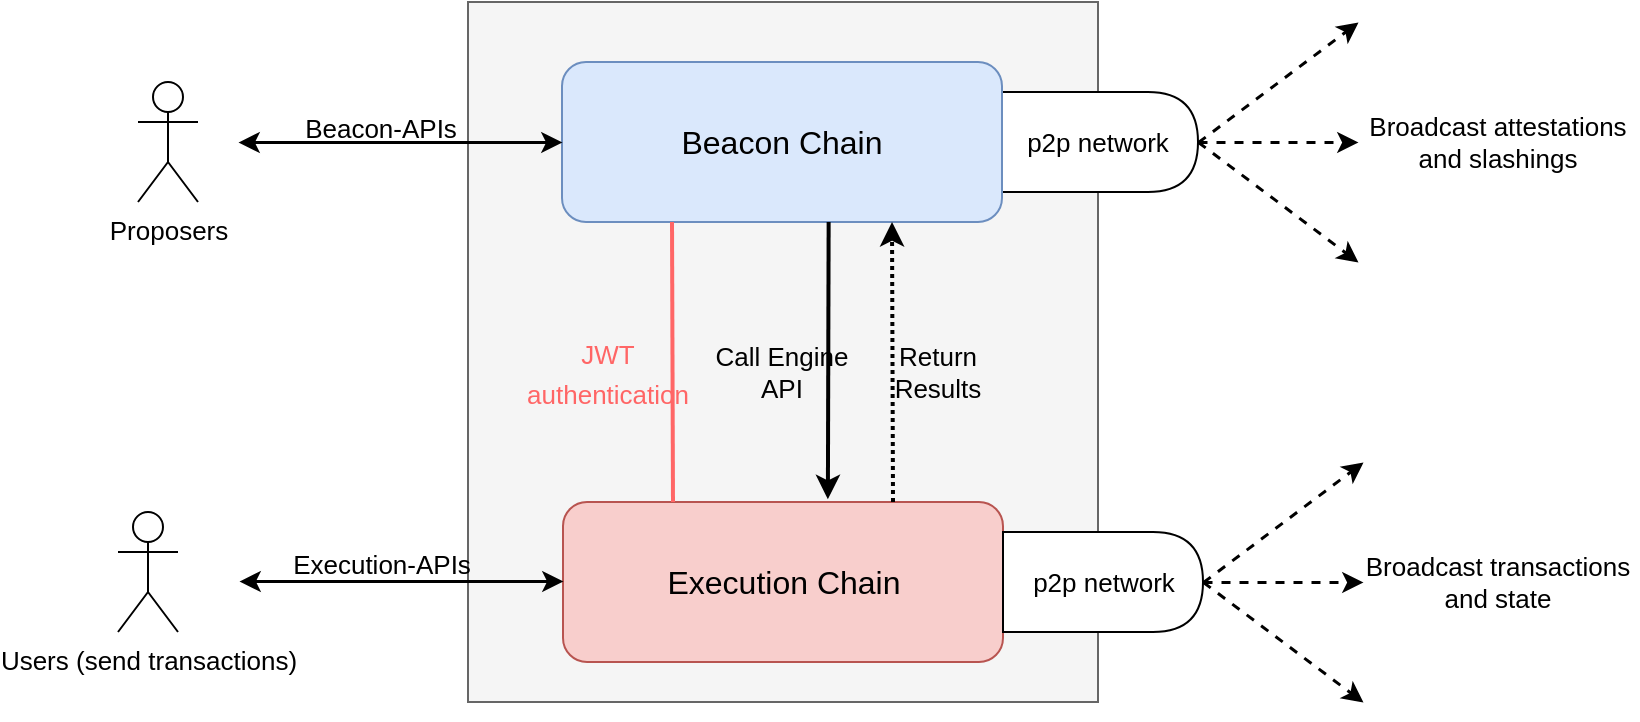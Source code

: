 <mxfile version="20.3.3" type="github">
  <diagram id="p_LxvQXhGV9DOHsNAZXa" name="Page-1">
    <mxGraphModel dx="2276" dy="794" grid="1" gridSize="10" guides="1" tooltips="1" connect="1" arrows="1" fold="1" page="1" pageScale="1" pageWidth="850" pageHeight="1100" math="0" shadow="0">
      <root>
        <mxCell id="0" />
        <mxCell id="1" parent="0" />
        <mxCell id="Y_9VovuDxhxg9TztB7sc-3" value="" style="rounded=0;whiteSpace=wrap;html=1;fillColor=#f5f5f5;fontColor=#333333;strokeColor=#666666;" vertex="1" parent="1">
          <mxGeometry x="155" y="190" width="315" height="350" as="geometry" />
        </mxCell>
        <mxCell id="Y_9VovuDxhxg9TztB7sc-21" value="&lt;font color=&quot;#000000&quot;&gt;p2p network&lt;/font&gt;" style="shape=delay;whiteSpace=wrap;html=1;fontSize=13;fontColor=#FF6666;" vertex="1" parent="1">
          <mxGeometry x="420" y="235" width="100" height="50" as="geometry" />
        </mxCell>
        <mxCell id="Y_9VovuDxhxg9TztB7sc-4" value="&lt;font style=&quot;font-size: 16px;&quot;&gt;Beacon Chain&lt;/font&gt;" style="rounded=1;whiteSpace=wrap;html=1;fillColor=#dae8fc;strokeColor=#6c8ebf;" vertex="1" parent="1">
          <mxGeometry x="202" y="220" width="220" height="80" as="geometry" />
        </mxCell>
        <mxCell id="Y_9VovuDxhxg9TztB7sc-5" value="&lt;font style=&quot;font-size: 16px;&quot;&gt;Execution Chain&lt;/font&gt;" style="rounded=1;whiteSpace=wrap;html=1;fillColor=#f8cecc;strokeColor=#b85450;" vertex="1" parent="1">
          <mxGeometry x="202.5" y="440" width="220" height="80" as="geometry" />
        </mxCell>
        <mxCell id="Y_9VovuDxhxg9TztB7sc-9" value="" style="endArrow=none;html=1;rounded=0;strokeColor=#FF6666;strokeWidth=2;fontSize=16;entryX=0.25;entryY=1;entryDx=0;entryDy=0;exitX=0.25;exitY=0;exitDx=0;exitDy=0;" edge="1" parent="1" source="Y_9VovuDxhxg9TztB7sc-5" target="Y_9VovuDxhxg9TztB7sc-4">
          <mxGeometry width="50" height="50" relative="1" as="geometry">
            <mxPoint x="264" y="4" as="sourcePoint" />
            <mxPoint x="610" y="260" as="targetPoint" />
          </mxGeometry>
        </mxCell>
        <mxCell id="Y_9VovuDxhxg9TztB7sc-10" value="&lt;font style=&quot;font-size: 13px;&quot;&gt;JWT authentication&lt;/font&gt;" style="text;html=1;strokeColor=none;fillColor=none;align=center;verticalAlign=middle;whiteSpace=wrap;rounded=0;fontSize=16;fontColor=#FF6666;" vertex="1" parent="1">
          <mxGeometry x="190" y="355" width="70" height="40" as="geometry" />
        </mxCell>
        <mxCell id="Y_9VovuDxhxg9TztB7sc-12" value="" style="endArrow=classic;html=1;rounded=0;strokeColor=#000000;strokeWidth=2;fontSize=13;entryX=0.75;entryY=1;entryDx=0;entryDy=0;exitX=0.75;exitY=0;exitDx=0;exitDy=0;dashed=1;dashPattern=1 1;" edge="1" parent="1" source="Y_9VovuDxhxg9TztB7sc-5" target="Y_9VovuDxhxg9TztB7sc-4">
          <mxGeometry width="50" height="50" relative="1" as="geometry">
            <mxPoint x="361" y="460" as="sourcePoint" />
            <mxPoint x="280" y="410" as="targetPoint" />
          </mxGeometry>
        </mxCell>
        <mxCell id="Y_9VovuDxhxg9TztB7sc-13" value="" style="endArrow=classic;html=1;rounded=0;strokeColor=#000000;strokeWidth=2;fontSize=13;exitX=0.606;exitY=1;exitDx=0;exitDy=0;exitPerimeter=0;entryX=0.602;entryY=-0.017;entryDx=0;entryDy=0;entryPerimeter=0;" edge="1" parent="1" source="Y_9VovuDxhxg9TztB7sc-4" target="Y_9VovuDxhxg9TztB7sc-5">
          <mxGeometry width="50" height="50" relative="1" as="geometry">
            <mxPoint x="322.5" y="410" as="sourcePoint" />
            <mxPoint x="288" y="400" as="targetPoint" />
          </mxGeometry>
        </mxCell>
        <mxCell id="Y_9VovuDxhxg9TztB7sc-14" value="Call Engine API" style="text;html=1;strokeColor=none;fillColor=none;align=center;verticalAlign=middle;whiteSpace=wrap;rounded=0;fontSize=13;" vertex="1" parent="1">
          <mxGeometry x="277" y="360" width="70" height="30" as="geometry" />
        </mxCell>
        <mxCell id="Y_9VovuDxhxg9TztB7sc-20" value="Return Results" style="text;html=1;strokeColor=none;fillColor=none;align=center;verticalAlign=middle;whiteSpace=wrap;rounded=0;fontSize=13;" vertex="1" parent="1">
          <mxGeometry x="360" y="360" width="60" height="30" as="geometry" />
        </mxCell>
        <mxCell id="Y_9VovuDxhxg9TztB7sc-23" value="&lt;font color=&quot;#000000&quot;&gt;p2p network&lt;/font&gt;" style="shape=delay;whiteSpace=wrap;html=1;fontSize=13;fontColor=#FF6666;" vertex="1" parent="1">
          <mxGeometry x="422.5" y="455" width="100" height="50" as="geometry" />
        </mxCell>
        <mxCell id="Y_9VovuDxhxg9TztB7sc-24" value="" style="endArrow=classic;html=1;rounded=0;strokeColor=#000000;strokeWidth=1.5;fontSize=13;fontColor=#000000;dashed=1;exitX=1;exitY=0.5;exitDx=0;exitDy=0;" edge="1" parent="1" source="Y_9VovuDxhxg9TztB7sc-21">
          <mxGeometry width="50" height="50" relative="1" as="geometry">
            <mxPoint x="720" y="330" as="sourcePoint" />
            <mxPoint x="600" y="200" as="targetPoint" />
          </mxGeometry>
        </mxCell>
        <mxCell id="Y_9VovuDxhxg9TztB7sc-25" value="" style="endArrow=classic;html=1;rounded=0;strokeColor=#000000;strokeWidth=1.5;fontSize=13;fontColor=#000000;dashed=1;exitX=1;exitY=0.5;exitDx=0;exitDy=0;" edge="1" parent="1" source="Y_9VovuDxhxg9TztB7sc-21">
          <mxGeometry width="50" height="50" relative="1" as="geometry">
            <mxPoint x="530" y="270" as="sourcePoint" />
            <mxPoint x="600" y="260" as="targetPoint" />
          </mxGeometry>
        </mxCell>
        <mxCell id="Y_9VovuDxhxg9TztB7sc-26" value="" style="endArrow=classic;html=1;rounded=0;strokeColor=#000000;strokeWidth=1.5;fontSize=13;fontColor=#000000;dashed=1;exitX=1;exitY=0.5;exitDx=0;exitDy=0;" edge="1" parent="1" source="Y_9VovuDxhxg9TztB7sc-21">
          <mxGeometry width="50" height="50" relative="1" as="geometry">
            <mxPoint x="530" y="270" as="sourcePoint" />
            <mxPoint x="600" y="320" as="targetPoint" />
          </mxGeometry>
        </mxCell>
        <mxCell id="Y_9VovuDxhxg9TztB7sc-28" value="" style="endArrow=classic;html=1;rounded=0;strokeColor=#000000;strokeWidth=1.5;fontSize=13;fontColor=#000000;dashed=1;exitX=1;exitY=0.5;exitDx=0;exitDy=0;" edge="1" parent="1">
          <mxGeometry width="50" height="50" relative="1" as="geometry">
            <mxPoint x="522.5" y="480" as="sourcePoint" />
            <mxPoint x="602.5" y="420" as="targetPoint" />
          </mxGeometry>
        </mxCell>
        <mxCell id="Y_9VovuDxhxg9TztB7sc-29" value="" style="endArrow=classic;html=1;rounded=0;strokeColor=#000000;strokeWidth=1.5;fontSize=13;fontColor=#000000;dashed=1;exitX=1;exitY=0.5;exitDx=0;exitDy=0;" edge="1" parent="1">
          <mxGeometry width="50" height="50" relative="1" as="geometry">
            <mxPoint x="522.5" y="480" as="sourcePoint" />
            <mxPoint x="602.5" y="480" as="targetPoint" />
          </mxGeometry>
        </mxCell>
        <mxCell id="Y_9VovuDxhxg9TztB7sc-30" value="" style="endArrow=classic;html=1;rounded=0;strokeColor=#000000;strokeWidth=1.5;fontSize=13;fontColor=#000000;dashed=1;exitX=1;exitY=0.5;exitDx=0;exitDy=0;" edge="1" parent="1">
          <mxGeometry width="50" height="50" relative="1" as="geometry">
            <mxPoint x="522.5" y="480" as="sourcePoint" />
            <mxPoint x="602.5" y="540" as="targetPoint" />
          </mxGeometry>
        </mxCell>
        <mxCell id="Y_9VovuDxhxg9TztB7sc-31" value="Broadcast attestations and slashings" style="text;html=1;strokeColor=none;fillColor=none;align=center;verticalAlign=middle;whiteSpace=wrap;rounded=0;fontSize=13;fontColor=#000000;" vertex="1" parent="1">
          <mxGeometry x="600" y="242.5" width="140" height="35" as="geometry" />
        </mxCell>
        <mxCell id="Y_9VovuDxhxg9TztB7sc-32" value="Broadcast transactions and state" style="text;html=1;strokeColor=none;fillColor=none;align=center;verticalAlign=middle;whiteSpace=wrap;rounded=0;fontSize=13;fontColor=#000000;" vertex="1" parent="1">
          <mxGeometry x="600" y="462.5" width="140" height="35" as="geometry" />
        </mxCell>
        <mxCell id="Y_9VovuDxhxg9TztB7sc-33" value="" style="endArrow=classic;startArrow=classic;html=1;rounded=0;strokeColor=#000000;strokeWidth=1.5;fontSize=13;fontColor=#000000;entryX=0;entryY=0.5;entryDx=0;entryDy=0;" edge="1" parent="1" target="Y_9VovuDxhxg9TztB7sc-4">
          <mxGeometry width="50" height="50" relative="1" as="geometry">
            <mxPoint x="40" y="260" as="sourcePoint" />
            <mxPoint x="110" y="235" as="targetPoint" />
          </mxGeometry>
        </mxCell>
        <mxCell id="Y_9VovuDxhxg9TztB7sc-34" value="" style="endArrow=classic;startArrow=classic;html=1;rounded=0;strokeColor=#000000;strokeWidth=1.5;fontSize=13;fontColor=#000000;entryX=0;entryY=0.5;entryDx=0;entryDy=0;" edge="1" parent="1">
          <mxGeometry width="50" height="50" relative="1" as="geometry">
            <mxPoint x="40.5" y="479.5" as="sourcePoint" />
            <mxPoint x="202.5" y="479.5" as="targetPoint" />
          </mxGeometry>
        </mxCell>
        <mxCell id="Y_9VovuDxhxg9TztB7sc-35" value="Beacon-APIs" style="text;html=1;strokeColor=none;fillColor=none;align=center;verticalAlign=middle;whiteSpace=wrap;rounded=0;fontSize=13;fontColor=#000000;" vertex="1" parent="1">
          <mxGeometry x="70" y="242.5" width="83" height="20" as="geometry" />
        </mxCell>
        <mxCell id="Y_9VovuDxhxg9TztB7sc-36" value="Execution-APIs" style="text;html=1;strokeColor=none;fillColor=none;align=center;verticalAlign=middle;whiteSpace=wrap;rounded=0;fontSize=13;fontColor=#000000;" vertex="1" parent="1">
          <mxGeometry x="56.5" y="462.5" width="110" height="17.5" as="geometry" />
        </mxCell>
        <mxCell id="Y_9VovuDxhxg9TztB7sc-37" value="Proposers" style="shape=umlActor;verticalLabelPosition=bottom;verticalAlign=top;html=1;outlineConnect=0;fontSize=13;fontColor=#000000;" vertex="1" parent="1">
          <mxGeometry x="-10" y="230" width="30" height="60" as="geometry" />
        </mxCell>
        <mxCell id="Y_9VovuDxhxg9TztB7sc-38" value="Users (send transactions)" style="shape=umlActor;verticalLabelPosition=bottom;verticalAlign=top;html=1;outlineConnect=0;fontSize=13;fontColor=#000000;" vertex="1" parent="1">
          <mxGeometry x="-20" y="445" width="30" height="60" as="geometry" />
        </mxCell>
      </root>
    </mxGraphModel>
  </diagram>
</mxfile>
